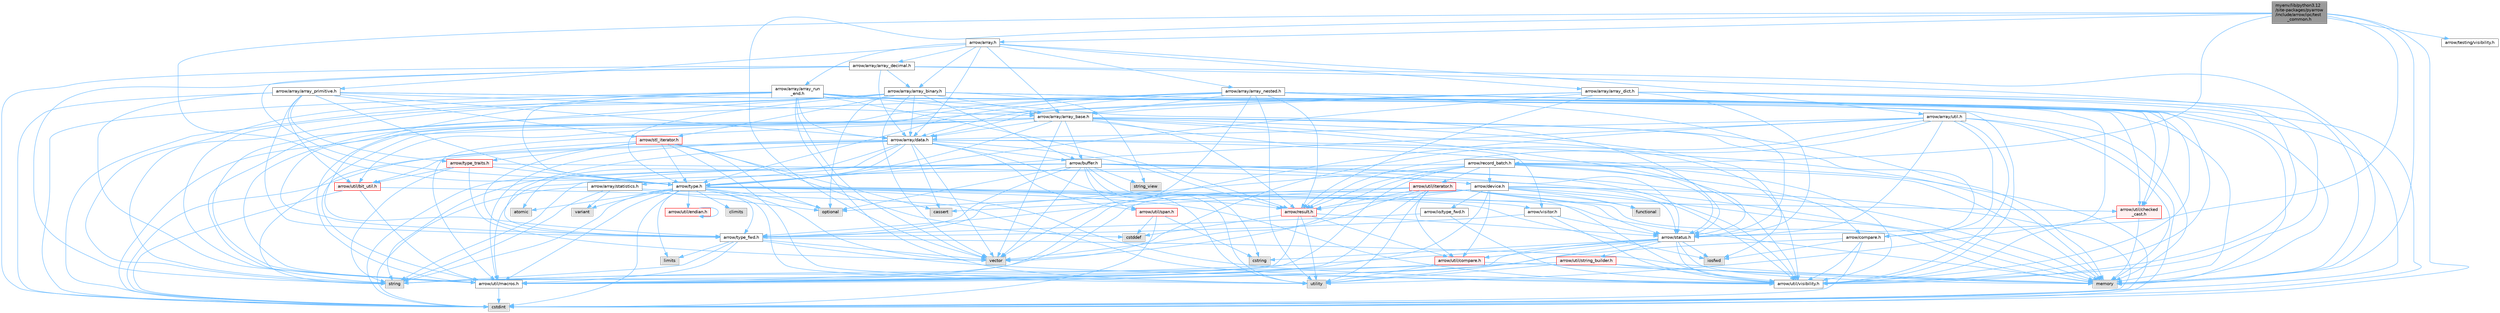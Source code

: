 digraph "myenv/lib/python3.12/site-packages/pyarrow/include/arrow/ipc/test_common.h"
{
 // LATEX_PDF_SIZE
  bgcolor="transparent";
  edge [fontname=Helvetica,fontsize=10,labelfontname=Helvetica,labelfontsize=10];
  node [fontname=Helvetica,fontsize=10,shape=box,height=0.2,width=0.4];
  Node1 [id="Node000001",label="myenv/lib/python3.12\l/site-packages/pyarrow\l/include/arrow/ipc/test\l_common.h",height=0.2,width=0.4,color="gray40", fillcolor="grey60", style="filled", fontcolor="black",tooltip=" "];
  Node1 -> Node2 [id="edge1_Node000001_Node000002",color="steelblue1",style="solid",tooltip=" "];
  Node2 [id="Node000002",label="cstdint",height=0.2,width=0.4,color="grey60", fillcolor="#E0E0E0", style="filled",tooltip=" "];
  Node1 -> Node3 [id="edge2_Node000001_Node000003",color="steelblue1",style="solid",tooltip=" "];
  Node3 [id="Node000003",label="memory",height=0.2,width=0.4,color="grey60", fillcolor="#E0E0E0", style="filled",tooltip=" "];
  Node1 -> Node4 [id="edge3_Node000001_Node000004",color="steelblue1",style="solid",tooltip=" "];
  Node4 [id="Node000004",label="vector",height=0.2,width=0.4,color="grey60", fillcolor="#E0E0E0", style="filled",tooltip=" "];
  Node1 -> Node5 [id="edge4_Node000001_Node000005",color="steelblue1",style="solid",tooltip=" "];
  Node5 [id="Node000005",label="arrow/array.h",height=0.2,width=0.4,color="grey40", fillcolor="white", style="filled",URL="$array_8h.html",tooltip=" "];
  Node5 -> Node6 [id="edge5_Node000005_Node000006",color="steelblue1",style="solid",tooltip=" "];
  Node6 [id="Node000006",label="arrow/array/array_base.h",height=0.2,width=0.4,color="grey40", fillcolor="white", style="filled",URL="$array__base_8h.html",tooltip=" "];
  Node6 -> Node2 [id="edge6_Node000006_Node000002",color="steelblue1",style="solid",tooltip=" "];
  Node6 -> Node7 [id="edge7_Node000006_Node000007",color="steelblue1",style="solid",tooltip=" "];
  Node7 [id="Node000007",label="iosfwd",height=0.2,width=0.4,color="grey60", fillcolor="#E0E0E0", style="filled",tooltip=" "];
  Node6 -> Node3 [id="edge8_Node000006_Node000003",color="steelblue1",style="solid",tooltip=" "];
  Node6 -> Node8 [id="edge9_Node000006_Node000008",color="steelblue1",style="solid",tooltip=" "];
  Node8 [id="Node000008",label="string",height=0.2,width=0.4,color="grey60", fillcolor="#E0E0E0", style="filled",tooltip=" "];
  Node6 -> Node4 [id="edge10_Node000006_Node000004",color="steelblue1",style="solid",tooltip=" "];
  Node6 -> Node9 [id="edge11_Node000006_Node000009",color="steelblue1",style="solid",tooltip=" "];
  Node9 [id="Node000009",label="arrow/array/data.h",height=0.2,width=0.4,color="grey40", fillcolor="white", style="filled",URL="$data_8h.html",tooltip=" "];
  Node9 -> Node10 [id="edge12_Node000009_Node000010",color="steelblue1",style="solid",tooltip=" "];
  Node10 [id="Node000010",label="atomic",height=0.2,width=0.4,color="grey60", fillcolor="#E0E0E0", style="filled",tooltip=" "];
  Node9 -> Node11 [id="edge13_Node000009_Node000011",color="steelblue1",style="solid",tooltip=" "];
  Node11 [id="Node000011",label="cassert",height=0.2,width=0.4,color="grey60", fillcolor="#E0E0E0", style="filled",tooltip=" "];
  Node9 -> Node2 [id="edge14_Node000009_Node000002",color="steelblue1",style="solid",tooltip=" "];
  Node9 -> Node3 [id="edge15_Node000009_Node000003",color="steelblue1",style="solid",tooltip=" "];
  Node9 -> Node12 [id="edge16_Node000009_Node000012",color="steelblue1",style="solid",tooltip=" "];
  Node12 [id="Node000012",label="utility",height=0.2,width=0.4,color="grey60", fillcolor="#E0E0E0", style="filled",tooltip=" "];
  Node9 -> Node4 [id="edge17_Node000009_Node000004",color="steelblue1",style="solid",tooltip=" "];
  Node9 -> Node13 [id="edge18_Node000009_Node000013",color="steelblue1",style="solid",tooltip=" "];
  Node13 [id="Node000013",label="arrow/array/statistics.h",height=0.2,width=0.4,color="grey40", fillcolor="white", style="filled",URL="$arrow_2array_2statistics_8h.html",tooltip=" "];
  Node13 -> Node2 [id="edge19_Node000013_Node000002",color="steelblue1",style="solid",tooltip=" "];
  Node13 -> Node14 [id="edge20_Node000013_Node000014",color="steelblue1",style="solid",tooltip=" "];
  Node14 [id="Node000014",label="optional",height=0.2,width=0.4,color="grey60", fillcolor="#E0E0E0", style="filled",tooltip=" "];
  Node13 -> Node8 [id="edge21_Node000013_Node000008",color="steelblue1",style="solid",tooltip=" "];
  Node13 -> Node15 [id="edge22_Node000013_Node000015",color="steelblue1",style="solid",tooltip=" "];
  Node15 [id="Node000015",label="variant",height=0.2,width=0.4,color="grey60", fillcolor="#E0E0E0", style="filled",tooltip=" "];
  Node13 -> Node16 [id="edge23_Node000013_Node000016",color="steelblue1",style="solid",tooltip=" "];
  Node16 [id="Node000016",label="arrow/util/visibility.h",height=0.2,width=0.4,color="grey40", fillcolor="white", style="filled",URL="$include_2arrow_2util_2visibility_8h.html",tooltip=" "];
  Node9 -> Node17 [id="edge24_Node000009_Node000017",color="steelblue1",style="solid",tooltip=" "];
  Node17 [id="Node000017",label="arrow/buffer.h",height=0.2,width=0.4,color="grey40", fillcolor="white", style="filled",URL="$buffer_8h.html",tooltip=" "];
  Node17 -> Node2 [id="edge25_Node000017_Node000002",color="steelblue1",style="solid",tooltip=" "];
  Node17 -> Node18 [id="edge26_Node000017_Node000018",color="steelblue1",style="solid",tooltip=" "];
  Node18 [id="Node000018",label="cstring",height=0.2,width=0.4,color="grey60", fillcolor="#E0E0E0", style="filled",tooltip=" "];
  Node17 -> Node3 [id="edge27_Node000017_Node000003",color="steelblue1",style="solid",tooltip=" "];
  Node17 -> Node14 [id="edge28_Node000017_Node000014",color="steelblue1",style="solid",tooltip=" "];
  Node17 -> Node8 [id="edge29_Node000017_Node000008",color="steelblue1",style="solid",tooltip=" "];
  Node17 -> Node19 [id="edge30_Node000017_Node000019",color="steelblue1",style="solid",tooltip=" "];
  Node19 [id="Node000019",label="string_view",height=0.2,width=0.4,color="grey60", fillcolor="#E0E0E0", style="filled",tooltip=" "];
  Node17 -> Node12 [id="edge31_Node000017_Node000012",color="steelblue1",style="solid",tooltip=" "];
  Node17 -> Node4 [id="edge32_Node000017_Node000004",color="steelblue1",style="solid",tooltip=" "];
  Node17 -> Node20 [id="edge33_Node000017_Node000020",color="steelblue1",style="solid",tooltip=" "];
  Node20 [id="Node000020",label="arrow/device.h",height=0.2,width=0.4,color="grey40", fillcolor="white", style="filled",URL="$device_8h.html",tooltip=" "];
  Node20 -> Node2 [id="edge34_Node000020_Node000002",color="steelblue1",style="solid",tooltip=" "];
  Node20 -> Node21 [id="edge35_Node000020_Node000021",color="steelblue1",style="solid",tooltip=" "];
  Node21 [id="Node000021",label="functional",height=0.2,width=0.4,color="grey60", fillcolor="#E0E0E0", style="filled",tooltip=" "];
  Node20 -> Node3 [id="edge36_Node000020_Node000003",color="steelblue1",style="solid",tooltip=" "];
  Node20 -> Node8 [id="edge37_Node000020_Node000008",color="steelblue1",style="solid",tooltip=" "];
  Node20 -> Node22 [id="edge38_Node000020_Node000022",color="steelblue1",style="solid",tooltip=" "];
  Node22 [id="Node000022",label="arrow/io/type_fwd.h",height=0.2,width=0.4,color="grey40", fillcolor="white", style="filled",URL="$arrow_2io_2type__fwd_8h.html",tooltip=" "];
  Node22 -> Node23 [id="edge39_Node000022_Node000023",color="steelblue1",style="solid",tooltip=" "];
  Node23 [id="Node000023",label="arrow/type_fwd.h",height=0.2,width=0.4,color="grey40", fillcolor="white", style="filled",URL="$arrow_2type__fwd_8h.html",tooltip=" "];
  Node23 -> Node24 [id="edge40_Node000023_Node000024",color="steelblue1",style="solid",tooltip=" "];
  Node24 [id="Node000024",label="limits",height=0.2,width=0.4,color="grey60", fillcolor="#E0E0E0", style="filled",tooltip=" "];
  Node23 -> Node3 [id="edge41_Node000023_Node000003",color="steelblue1",style="solid",tooltip=" "];
  Node23 -> Node8 [id="edge42_Node000023_Node000008",color="steelblue1",style="solid",tooltip=" "];
  Node23 -> Node4 [id="edge43_Node000023_Node000004",color="steelblue1",style="solid",tooltip=" "];
  Node23 -> Node25 [id="edge44_Node000023_Node000025",color="steelblue1",style="solid",tooltip=" "];
  Node25 [id="Node000025",label="arrow/util/macros.h",height=0.2,width=0.4,color="grey40", fillcolor="white", style="filled",URL="$macros_8h.html",tooltip=" "];
  Node25 -> Node2 [id="edge45_Node000025_Node000002",color="steelblue1",style="solid",tooltip=" "];
  Node23 -> Node16 [id="edge46_Node000023_Node000016",color="steelblue1",style="solid",tooltip=" "];
  Node22 -> Node16 [id="edge47_Node000022_Node000016",color="steelblue1",style="solid",tooltip=" "];
  Node20 -> Node26 [id="edge48_Node000020_Node000026",color="steelblue1",style="solid",tooltip=" "];
  Node26 [id="Node000026",label="arrow/result.h",height=0.2,width=0.4,color="red", fillcolor="#FFF0F0", style="filled",URL="$result_8h.html",tooltip=" "];
  Node26 -> Node27 [id="edge49_Node000026_Node000027",color="steelblue1",style="solid",tooltip=" "];
  Node27 [id="Node000027",label="cstddef",height=0.2,width=0.4,color="grey60", fillcolor="#E0E0E0", style="filled",tooltip=" "];
  Node26 -> Node8 [id="edge50_Node000026_Node000008",color="steelblue1",style="solid",tooltip=" "];
  Node26 -> Node12 [id="edge51_Node000026_Node000012",color="steelblue1",style="solid",tooltip=" "];
  Node26 -> Node30 [id="edge52_Node000026_Node000030",color="steelblue1",style="solid",tooltip=" "];
  Node30 [id="Node000030",label="arrow/status.h",height=0.2,width=0.4,color="grey40", fillcolor="white", style="filled",URL="$status_8h.html",tooltip=" "];
  Node30 -> Node18 [id="edge53_Node000030_Node000018",color="steelblue1",style="solid",tooltip=" "];
  Node30 -> Node7 [id="edge54_Node000030_Node000007",color="steelblue1",style="solid",tooltip=" "];
  Node30 -> Node3 [id="edge55_Node000030_Node000003",color="steelblue1",style="solid",tooltip=" "];
  Node30 -> Node8 [id="edge56_Node000030_Node000008",color="steelblue1",style="solid",tooltip=" "];
  Node30 -> Node12 [id="edge57_Node000030_Node000012",color="steelblue1",style="solid",tooltip=" "];
  Node30 -> Node31 [id="edge58_Node000030_Node000031",color="steelblue1",style="solid",tooltip=" "];
  Node31 [id="Node000031",label="arrow/util/compare.h",height=0.2,width=0.4,color="red", fillcolor="#FFF0F0", style="filled",URL="$util_2compare_8h.html",tooltip=" "];
  Node31 -> Node3 [id="edge59_Node000031_Node000003",color="steelblue1",style="solid",tooltip=" "];
  Node31 -> Node12 [id="edge60_Node000031_Node000012",color="steelblue1",style="solid",tooltip=" "];
  Node31 -> Node25 [id="edge61_Node000031_Node000025",color="steelblue1",style="solid",tooltip=" "];
  Node30 -> Node25 [id="edge62_Node000030_Node000025",color="steelblue1",style="solid",tooltip=" "];
  Node30 -> Node32 [id="edge63_Node000030_Node000032",color="steelblue1",style="solid",tooltip=" "];
  Node32 [id="Node000032",label="arrow/util/string_builder.h",height=0.2,width=0.4,color="red", fillcolor="#FFF0F0", style="filled",URL="$string__builder_8h.html",tooltip=" "];
  Node32 -> Node3 [id="edge64_Node000032_Node000003",color="steelblue1",style="solid",tooltip=" "];
  Node32 -> Node8 [id="edge65_Node000032_Node000008",color="steelblue1",style="solid",tooltip=" "];
  Node32 -> Node12 [id="edge66_Node000032_Node000012",color="steelblue1",style="solid",tooltip=" "];
  Node32 -> Node16 [id="edge67_Node000032_Node000016",color="steelblue1",style="solid",tooltip=" "];
  Node30 -> Node16 [id="edge68_Node000030_Node000016",color="steelblue1",style="solid",tooltip=" "];
  Node26 -> Node31 [id="edge69_Node000026_Node000031",color="steelblue1",style="solid",tooltip=" "];
  Node20 -> Node30 [id="edge70_Node000020_Node000030",color="steelblue1",style="solid",tooltip=" "];
  Node20 -> Node23 [id="edge71_Node000020_Node000023",color="steelblue1",style="solid",tooltip=" "];
  Node20 -> Node31 [id="edge72_Node000020_Node000031",color="steelblue1",style="solid",tooltip=" "];
  Node20 -> Node25 [id="edge73_Node000020_Node000025",color="steelblue1",style="solid",tooltip=" "];
  Node20 -> Node16 [id="edge74_Node000020_Node000016",color="steelblue1",style="solid",tooltip=" "];
  Node17 -> Node30 [id="edge75_Node000017_Node000030",color="steelblue1",style="solid",tooltip=" "];
  Node17 -> Node23 [id="edge76_Node000017_Node000023",color="steelblue1",style="solid",tooltip=" "];
  Node17 -> Node25 [id="edge77_Node000017_Node000025",color="steelblue1",style="solid",tooltip=" "];
  Node17 -> Node36 [id="edge78_Node000017_Node000036",color="steelblue1",style="solid",tooltip=" "];
  Node36 [id="Node000036",label="arrow/util/span.h",height=0.2,width=0.4,color="red", fillcolor="#FFF0F0", style="filled",URL="$span_8h.html",tooltip=" "];
  Node36 -> Node27 [id="edge79_Node000036_Node000027",color="steelblue1",style="solid",tooltip=" "];
  Node36 -> Node2 [id="edge80_Node000036_Node000002",color="steelblue1",style="solid",tooltip=" "];
  Node36 -> Node18 [id="edge81_Node000036_Node000018",color="steelblue1",style="solid",tooltip=" "];
  Node17 -> Node16 [id="edge82_Node000017_Node000016",color="steelblue1",style="solid",tooltip=" "];
  Node9 -> Node26 [id="edge83_Node000009_Node000026",color="steelblue1",style="solid",tooltip=" "];
  Node9 -> Node38 [id="edge84_Node000009_Node000038",color="steelblue1",style="solid",tooltip=" "];
  Node38 [id="Node000038",label="arrow/type.h",height=0.2,width=0.4,color="grey40", fillcolor="white", style="filled",URL="$type_8h.html",tooltip=" "];
  Node38 -> Node10 [id="edge85_Node000038_Node000010",color="steelblue1",style="solid",tooltip=" "];
  Node38 -> Node39 [id="edge86_Node000038_Node000039",color="steelblue1",style="solid",tooltip=" "];
  Node39 [id="Node000039",label="climits",height=0.2,width=0.4,color="grey60", fillcolor="#E0E0E0", style="filled",tooltip=" "];
  Node38 -> Node2 [id="edge87_Node000038_Node000002",color="steelblue1",style="solid",tooltip=" "];
  Node38 -> Node7 [id="edge88_Node000038_Node000007",color="steelblue1",style="solid",tooltip=" "];
  Node38 -> Node24 [id="edge89_Node000038_Node000024",color="steelblue1",style="solid",tooltip=" "];
  Node38 -> Node3 [id="edge90_Node000038_Node000003",color="steelblue1",style="solid",tooltip=" "];
  Node38 -> Node14 [id="edge91_Node000038_Node000014",color="steelblue1",style="solid",tooltip=" "];
  Node38 -> Node8 [id="edge92_Node000038_Node000008",color="steelblue1",style="solid",tooltip=" "];
  Node38 -> Node12 [id="edge93_Node000038_Node000012",color="steelblue1",style="solid",tooltip=" "];
  Node38 -> Node15 [id="edge94_Node000038_Node000015",color="steelblue1",style="solid",tooltip=" "];
  Node38 -> Node4 [id="edge95_Node000038_Node000004",color="steelblue1",style="solid",tooltip=" "];
  Node38 -> Node26 [id="edge96_Node000038_Node000026",color="steelblue1",style="solid",tooltip=" "];
  Node38 -> Node23 [id="edge97_Node000038_Node000023",color="steelblue1",style="solid",tooltip=" "];
  Node38 -> Node40 [id="edge98_Node000038_Node000040",color="steelblue1",style="solid",tooltip=" "];
  Node40 [id="Node000040",label="arrow/util/checked\l_cast.h",height=0.2,width=0.4,color="red", fillcolor="#FFF0F0", style="filled",URL="$checked__cast_8h.html",tooltip=" "];
  Node40 -> Node3 [id="edge99_Node000040_Node000003",color="steelblue1",style="solid",tooltip=" "];
  Node40 -> Node12 [id="edge100_Node000040_Node000012",color="steelblue1",style="solid",tooltip=" "];
  Node38 -> Node41 [id="edge101_Node000038_Node000041",color="steelblue1",style="solid",tooltip=" "];
  Node41 [id="Node000041",label="arrow/util/endian.h",height=0.2,width=0.4,color="red", fillcolor="#FFF0F0", style="filled",URL="$endian_8h.html",tooltip=" "];
  Node41 -> Node41 [id="edge102_Node000041_Node000041",color="steelblue1",style="solid",tooltip=" "];
  Node38 -> Node25 [id="edge103_Node000038_Node000025",color="steelblue1",style="solid",tooltip=" "];
  Node38 -> Node16 [id="edge104_Node000038_Node000016",color="steelblue1",style="solid",tooltip=" "];
  Node38 -> Node46 [id="edge105_Node000038_Node000046",color="steelblue1",style="solid",tooltip=" "];
  Node46 [id="Node000046",label="arrow/visitor.h",height=0.2,width=0.4,color="grey40", fillcolor="white", style="filled",URL="$visitor_8h.html",tooltip=" "];
  Node46 -> Node30 [id="edge106_Node000046_Node000030",color="steelblue1",style="solid",tooltip=" "];
  Node46 -> Node23 [id="edge107_Node000046_Node000023",color="steelblue1",style="solid",tooltip=" "];
  Node46 -> Node16 [id="edge108_Node000046_Node000016",color="steelblue1",style="solid",tooltip=" "];
  Node9 -> Node23 [id="edge109_Node000009_Node000023",color="steelblue1",style="solid",tooltip=" "];
  Node9 -> Node47 [id="edge110_Node000009_Node000047",color="steelblue1",style="solid",tooltip=" "];
  Node47 [id="Node000047",label="arrow/util/bit_util.h",height=0.2,width=0.4,color="red", fillcolor="#FFF0F0", style="filled",URL="$bit__util_8h.html",tooltip=" "];
  Node47 -> Node2 [id="edge111_Node000047_Node000002",color="steelblue1",style="solid",tooltip=" "];
  Node47 -> Node25 [id="edge112_Node000047_Node000025",color="steelblue1",style="solid",tooltip=" "];
  Node47 -> Node16 [id="edge113_Node000047_Node000016",color="steelblue1",style="solid",tooltip=" "];
  Node9 -> Node25 [id="edge114_Node000009_Node000025",color="steelblue1",style="solid",tooltip=" "];
  Node9 -> Node36 [id="edge115_Node000009_Node000036",color="steelblue1",style="solid",tooltip=" "];
  Node9 -> Node16 [id="edge116_Node000009_Node000016",color="steelblue1",style="solid",tooltip=" "];
  Node6 -> Node17 [id="edge117_Node000006_Node000017",color="steelblue1",style="solid",tooltip=" "];
  Node6 -> Node48 [id="edge118_Node000006_Node000048",color="steelblue1",style="solid",tooltip=" "];
  Node48 [id="Node000048",label="arrow/compare.h",height=0.2,width=0.4,color="grey40", fillcolor="white", style="filled",URL="$compare_8h.html",tooltip=" "];
  Node48 -> Node2 [id="edge119_Node000048_Node000002",color="steelblue1",style="solid",tooltip=" "];
  Node48 -> Node7 [id="edge120_Node000048_Node000007",color="steelblue1",style="solid",tooltip=" "];
  Node48 -> Node25 [id="edge121_Node000048_Node000025",color="steelblue1",style="solid",tooltip=" "];
  Node48 -> Node16 [id="edge122_Node000048_Node000016",color="steelblue1",style="solid",tooltip=" "];
  Node6 -> Node26 [id="edge123_Node000006_Node000026",color="steelblue1",style="solid",tooltip=" "];
  Node6 -> Node30 [id="edge124_Node000006_Node000030",color="steelblue1",style="solid",tooltip=" "];
  Node6 -> Node38 [id="edge125_Node000006_Node000038",color="steelblue1",style="solid",tooltip=" "];
  Node6 -> Node47 [id="edge126_Node000006_Node000047",color="steelblue1",style="solid",tooltip=" "];
  Node6 -> Node25 [id="edge127_Node000006_Node000025",color="steelblue1",style="solid",tooltip=" "];
  Node6 -> Node16 [id="edge128_Node000006_Node000016",color="steelblue1",style="solid",tooltip=" "];
  Node6 -> Node46 [id="edge129_Node000006_Node000046",color="steelblue1",style="solid",tooltip=" "];
  Node5 -> Node49 [id="edge130_Node000005_Node000049",color="steelblue1",style="solid",tooltip=" "];
  Node49 [id="Node000049",label="arrow/array/array_binary.h",height=0.2,width=0.4,color="grey40", fillcolor="white", style="filled",URL="$array__binary_8h.html",tooltip=" "];
  Node49 -> Node2 [id="edge131_Node000049_Node000002",color="steelblue1",style="solid",tooltip=" "];
  Node49 -> Node3 [id="edge132_Node000049_Node000003",color="steelblue1",style="solid",tooltip=" "];
  Node49 -> Node14 [id="edge133_Node000049_Node000014",color="steelblue1",style="solid",tooltip=" "];
  Node49 -> Node8 [id="edge134_Node000049_Node000008",color="steelblue1",style="solid",tooltip=" "];
  Node49 -> Node19 [id="edge135_Node000049_Node000019",color="steelblue1",style="solid",tooltip=" "];
  Node49 -> Node4 [id="edge136_Node000049_Node000004",color="steelblue1",style="solid",tooltip=" "];
  Node49 -> Node6 [id="edge137_Node000049_Node000006",color="steelblue1",style="solid",tooltip=" "];
  Node49 -> Node9 [id="edge138_Node000049_Node000009",color="steelblue1",style="solid",tooltip=" "];
  Node49 -> Node17 [id="edge139_Node000049_Node000017",color="steelblue1",style="solid",tooltip=" "];
  Node49 -> Node50 [id="edge140_Node000049_Node000050",color="steelblue1",style="solid",tooltip=" "];
  Node50 [id="Node000050",label="arrow/stl_iterator.h",height=0.2,width=0.4,color="red", fillcolor="#FFF0F0", style="filled",URL="$stl__iterator_8h.html",tooltip=" "];
  Node50 -> Node11 [id="edge141_Node000050_Node000011",color="steelblue1",style="solid",tooltip=" "];
  Node50 -> Node27 [id="edge142_Node000050_Node000027",color="steelblue1",style="solid",tooltip=" "];
  Node50 -> Node14 [id="edge143_Node000050_Node000014",color="steelblue1",style="solid",tooltip=" "];
  Node50 -> Node12 [id="edge144_Node000050_Node000012",color="steelblue1",style="solid",tooltip=" "];
  Node50 -> Node38 [id="edge145_Node000050_Node000038",color="steelblue1",style="solid",tooltip=" "];
  Node50 -> Node23 [id="edge146_Node000050_Node000023",color="steelblue1",style="solid",tooltip=" "];
  Node50 -> Node55 [id="edge147_Node000050_Node000055",color="steelblue1",style="solid",tooltip=" "];
  Node55 [id="Node000055",label="arrow/type_traits.h",height=0.2,width=0.4,color="red", fillcolor="#FFF0F0", style="filled",URL="$include_2arrow_2type__traits_8h.html",tooltip=" "];
  Node55 -> Node3 [id="edge148_Node000055_Node000003",color="steelblue1",style="solid",tooltip=" "];
  Node55 -> Node8 [id="edge149_Node000055_Node000008",color="steelblue1",style="solid",tooltip=" "];
  Node55 -> Node4 [id="edge150_Node000055_Node000004",color="steelblue1",style="solid",tooltip=" "];
  Node55 -> Node38 [id="edge151_Node000055_Node000038",color="steelblue1",style="solid",tooltip=" "];
  Node55 -> Node47 [id="edge152_Node000055_Node000047",color="steelblue1",style="solid",tooltip=" "];
  Node50 -> Node25 [id="edge153_Node000050_Node000025",color="steelblue1",style="solid",tooltip=" "];
  Node49 -> Node38 [id="edge154_Node000049_Node000038",color="steelblue1",style="solid",tooltip=" "];
  Node49 -> Node40 [id="edge155_Node000049_Node000040",color="steelblue1",style="solid",tooltip=" "];
  Node49 -> Node25 [id="edge156_Node000049_Node000025",color="steelblue1",style="solid",tooltip=" "];
  Node49 -> Node16 [id="edge157_Node000049_Node000016",color="steelblue1",style="solid",tooltip=" "];
  Node5 -> Node56 [id="edge158_Node000005_Node000056",color="steelblue1",style="solid",tooltip=" "];
  Node56 [id="Node000056",label="arrow/array/array_decimal.h",height=0.2,width=0.4,color="grey40", fillcolor="white", style="filled",URL="$array__decimal_8h.html",tooltip=" "];
  Node56 -> Node2 [id="edge159_Node000056_Node000002",color="steelblue1",style="solid",tooltip=" "];
  Node56 -> Node3 [id="edge160_Node000056_Node000003",color="steelblue1",style="solid",tooltip=" "];
  Node56 -> Node8 [id="edge161_Node000056_Node000008",color="steelblue1",style="solid",tooltip=" "];
  Node56 -> Node49 [id="edge162_Node000056_Node000049",color="steelblue1",style="solid",tooltip=" "];
  Node56 -> Node9 [id="edge163_Node000056_Node000009",color="steelblue1",style="solid",tooltip=" "];
  Node56 -> Node38 [id="edge164_Node000056_Node000038",color="steelblue1",style="solid",tooltip=" "];
  Node56 -> Node16 [id="edge165_Node000056_Node000016",color="steelblue1",style="solid",tooltip=" "];
  Node5 -> Node57 [id="edge166_Node000005_Node000057",color="steelblue1",style="solid",tooltip=" "];
  Node57 [id="Node000057",label="arrow/array/array_dict.h",height=0.2,width=0.4,color="grey40", fillcolor="white", style="filled",URL="$array__dict_8h.html",tooltip=" "];
  Node57 -> Node2 [id="edge167_Node000057_Node000002",color="steelblue1",style="solid",tooltip=" "];
  Node57 -> Node3 [id="edge168_Node000057_Node000003",color="steelblue1",style="solid",tooltip=" "];
  Node57 -> Node6 [id="edge169_Node000057_Node000006",color="steelblue1",style="solid",tooltip=" "];
  Node57 -> Node9 [id="edge170_Node000057_Node000009",color="steelblue1",style="solid",tooltip=" "];
  Node57 -> Node26 [id="edge171_Node000057_Node000026",color="steelblue1",style="solid",tooltip=" "];
  Node57 -> Node30 [id="edge172_Node000057_Node000030",color="steelblue1",style="solid",tooltip=" "];
  Node57 -> Node38 [id="edge173_Node000057_Node000038",color="steelblue1",style="solid",tooltip=" "];
  Node57 -> Node25 [id="edge174_Node000057_Node000025",color="steelblue1",style="solid",tooltip=" "];
  Node57 -> Node16 [id="edge175_Node000057_Node000016",color="steelblue1",style="solid",tooltip=" "];
  Node5 -> Node58 [id="edge176_Node000005_Node000058",color="steelblue1",style="solid",tooltip=" "];
  Node58 [id="Node000058",label="arrow/array/array_nested.h",height=0.2,width=0.4,color="grey40", fillcolor="white", style="filled",URL="$array__nested_8h.html",tooltip=" "];
  Node58 -> Node2 [id="edge177_Node000058_Node000002",color="steelblue1",style="solid",tooltip=" "];
  Node58 -> Node3 [id="edge178_Node000058_Node000003",color="steelblue1",style="solid",tooltip=" "];
  Node58 -> Node8 [id="edge179_Node000058_Node000008",color="steelblue1",style="solid",tooltip=" "];
  Node58 -> Node12 [id="edge180_Node000058_Node000012",color="steelblue1",style="solid",tooltip=" "];
  Node58 -> Node4 [id="edge181_Node000058_Node000004",color="steelblue1",style="solid",tooltip=" "];
  Node58 -> Node6 [id="edge182_Node000058_Node000006",color="steelblue1",style="solid",tooltip=" "];
  Node58 -> Node9 [id="edge183_Node000058_Node000009",color="steelblue1",style="solid",tooltip=" "];
  Node58 -> Node26 [id="edge184_Node000058_Node000026",color="steelblue1",style="solid",tooltip=" "];
  Node58 -> Node30 [id="edge185_Node000058_Node000030",color="steelblue1",style="solid",tooltip=" "];
  Node58 -> Node38 [id="edge186_Node000058_Node000038",color="steelblue1",style="solid",tooltip=" "];
  Node58 -> Node23 [id="edge187_Node000058_Node000023",color="steelblue1",style="solid",tooltip=" "];
  Node58 -> Node40 [id="edge188_Node000058_Node000040",color="steelblue1",style="solid",tooltip=" "];
  Node58 -> Node25 [id="edge189_Node000058_Node000025",color="steelblue1",style="solid",tooltip=" "];
  Node58 -> Node16 [id="edge190_Node000058_Node000016",color="steelblue1",style="solid",tooltip=" "];
  Node5 -> Node59 [id="edge191_Node000005_Node000059",color="steelblue1",style="solid",tooltip=" "];
  Node59 [id="Node000059",label="arrow/array/array_primitive.h",height=0.2,width=0.4,color="grey40", fillcolor="white", style="filled",URL="$array__primitive_8h.html",tooltip=" "];
  Node59 -> Node2 [id="edge192_Node000059_Node000002",color="steelblue1",style="solid",tooltip=" "];
  Node59 -> Node3 [id="edge193_Node000059_Node000003",color="steelblue1",style="solid",tooltip=" "];
  Node59 -> Node6 [id="edge194_Node000059_Node000006",color="steelblue1",style="solid",tooltip=" "];
  Node59 -> Node9 [id="edge195_Node000059_Node000009",color="steelblue1",style="solid",tooltip=" "];
  Node59 -> Node50 [id="edge196_Node000059_Node000050",color="steelblue1",style="solid",tooltip=" "];
  Node59 -> Node38 [id="edge197_Node000059_Node000038",color="steelblue1",style="solid",tooltip=" "];
  Node59 -> Node23 [id="edge198_Node000059_Node000023",color="steelblue1",style="solid",tooltip=" "];
  Node59 -> Node55 [id="edge199_Node000059_Node000055",color="steelblue1",style="solid",tooltip=" "];
  Node59 -> Node47 [id="edge200_Node000059_Node000047",color="steelblue1",style="solid",tooltip=" "];
  Node59 -> Node25 [id="edge201_Node000059_Node000025",color="steelblue1",style="solid",tooltip=" "];
  Node59 -> Node16 [id="edge202_Node000059_Node000016",color="steelblue1",style="solid",tooltip=" "];
  Node5 -> Node60 [id="edge203_Node000005_Node000060",color="steelblue1",style="solid",tooltip=" "];
  Node60 [id="Node000060",label="arrow/array/array_run\l_end.h",height=0.2,width=0.4,color="grey40", fillcolor="white", style="filled",URL="$array__run__end_8h.html",tooltip=" "];
  Node60 -> Node2 [id="edge204_Node000060_Node000002",color="steelblue1",style="solid",tooltip=" "];
  Node60 -> Node3 [id="edge205_Node000060_Node000003",color="steelblue1",style="solid",tooltip=" "];
  Node60 -> Node8 [id="edge206_Node000060_Node000008",color="steelblue1",style="solid",tooltip=" "];
  Node60 -> Node12 [id="edge207_Node000060_Node000012",color="steelblue1",style="solid",tooltip=" "];
  Node60 -> Node4 [id="edge208_Node000060_Node000004",color="steelblue1",style="solid",tooltip=" "];
  Node60 -> Node6 [id="edge209_Node000060_Node000006",color="steelblue1",style="solid",tooltip=" "];
  Node60 -> Node9 [id="edge210_Node000060_Node000009",color="steelblue1",style="solid",tooltip=" "];
  Node60 -> Node26 [id="edge211_Node000060_Node000026",color="steelblue1",style="solid",tooltip=" "];
  Node60 -> Node30 [id="edge212_Node000060_Node000030",color="steelblue1",style="solid",tooltip=" "];
  Node60 -> Node38 [id="edge213_Node000060_Node000038",color="steelblue1",style="solid",tooltip=" "];
  Node60 -> Node23 [id="edge214_Node000060_Node000023",color="steelblue1",style="solid",tooltip=" "];
  Node60 -> Node40 [id="edge215_Node000060_Node000040",color="steelblue1",style="solid",tooltip=" "];
  Node60 -> Node25 [id="edge216_Node000060_Node000025",color="steelblue1",style="solid",tooltip=" "];
  Node60 -> Node16 [id="edge217_Node000060_Node000016",color="steelblue1",style="solid",tooltip=" "];
  Node5 -> Node9 [id="edge218_Node000005_Node000009",color="steelblue1",style="solid",tooltip=" "];
  Node5 -> Node61 [id="edge219_Node000005_Node000061",color="steelblue1",style="solid",tooltip=" "];
  Node61 [id="Node000061",label="arrow/array/util.h",height=0.2,width=0.4,color="grey40", fillcolor="white", style="filled",URL="$array_2util_8h.html",tooltip=" "];
  Node61 -> Node2 [id="edge220_Node000061_Node000002",color="steelblue1",style="solid",tooltip=" "];
  Node61 -> Node3 [id="edge221_Node000061_Node000003",color="steelblue1",style="solid",tooltip=" "];
  Node61 -> Node4 [id="edge222_Node000061_Node000004",color="steelblue1",style="solid",tooltip=" "];
  Node61 -> Node9 [id="edge223_Node000061_Node000009",color="steelblue1",style="solid",tooltip=" "];
  Node61 -> Node48 [id="edge224_Node000061_Node000048",color="steelblue1",style="solid",tooltip=" "];
  Node61 -> Node26 [id="edge225_Node000061_Node000026",color="steelblue1",style="solid",tooltip=" "];
  Node61 -> Node30 [id="edge226_Node000061_Node000030",color="steelblue1",style="solid",tooltip=" "];
  Node61 -> Node38 [id="edge227_Node000061_Node000038",color="steelblue1",style="solid",tooltip=" "];
  Node61 -> Node25 [id="edge228_Node000061_Node000025",color="steelblue1",style="solid",tooltip=" "];
  Node61 -> Node16 [id="edge229_Node000061_Node000016",color="steelblue1",style="solid",tooltip=" "];
  Node1 -> Node62 [id="edge230_Node000001_Node000062",color="steelblue1",style="solid",tooltip=" "];
  Node62 [id="Node000062",label="arrow/record_batch.h",height=0.2,width=0.4,color="grey40", fillcolor="white", style="filled",URL="$record__batch_8h.html",tooltip=" "];
  Node62 -> Node2 [id="edge231_Node000062_Node000002",color="steelblue1",style="solid",tooltip=" "];
  Node62 -> Node3 [id="edge232_Node000062_Node000003",color="steelblue1",style="solid",tooltip=" "];
  Node62 -> Node8 [id="edge233_Node000062_Node000008",color="steelblue1",style="solid",tooltip=" "];
  Node62 -> Node4 [id="edge234_Node000062_Node000004",color="steelblue1",style="solid",tooltip=" "];
  Node62 -> Node48 [id="edge235_Node000062_Node000048",color="steelblue1",style="solid",tooltip=" "];
  Node62 -> Node20 [id="edge236_Node000062_Node000020",color="steelblue1",style="solid",tooltip=" "];
  Node62 -> Node26 [id="edge237_Node000062_Node000026",color="steelblue1",style="solid",tooltip=" "];
  Node62 -> Node30 [id="edge238_Node000062_Node000030",color="steelblue1",style="solid",tooltip=" "];
  Node62 -> Node23 [id="edge239_Node000062_Node000023",color="steelblue1",style="solid",tooltip=" "];
  Node62 -> Node63 [id="edge240_Node000062_Node000063",color="steelblue1",style="solid",tooltip=" "];
  Node63 [id="Node000063",label="arrow/util/iterator.h",height=0.2,width=0.4,color="red", fillcolor="#FFF0F0", style="filled",URL="$iterator_8h.html",tooltip=" "];
  Node63 -> Node11 [id="edge241_Node000063_Node000011",color="steelblue1",style="solid",tooltip=" "];
  Node63 -> Node21 [id="edge242_Node000063_Node000021",color="steelblue1",style="solid",tooltip=" "];
  Node63 -> Node3 [id="edge243_Node000063_Node000003",color="steelblue1",style="solid",tooltip=" "];
  Node63 -> Node14 [id="edge244_Node000063_Node000014",color="steelblue1",style="solid",tooltip=" "];
  Node63 -> Node12 [id="edge245_Node000063_Node000012",color="steelblue1",style="solid",tooltip=" "];
  Node63 -> Node4 [id="edge246_Node000063_Node000004",color="steelblue1",style="solid",tooltip=" "];
  Node63 -> Node26 [id="edge247_Node000063_Node000026",color="steelblue1",style="solid",tooltip=" "];
  Node63 -> Node30 [id="edge248_Node000063_Node000030",color="steelblue1",style="solid",tooltip=" "];
  Node63 -> Node31 [id="edge249_Node000063_Node000031",color="steelblue1",style="solid",tooltip=" "];
  Node63 -> Node25 [id="edge250_Node000063_Node000025",color="steelblue1",style="solid",tooltip=" "];
  Node63 -> Node16 [id="edge251_Node000063_Node000016",color="steelblue1",style="solid",tooltip=" "];
  Node62 -> Node25 [id="edge252_Node000062_Node000025",color="steelblue1",style="solid",tooltip=" "];
  Node62 -> Node16 [id="edge253_Node000062_Node000016",color="steelblue1",style="solid",tooltip=" "];
  Node1 -> Node30 [id="edge254_Node000001_Node000030",color="steelblue1",style="solid",tooltip=" "];
  Node1 -> Node66 [id="edge255_Node000001_Node000066",color="steelblue1",style="solid",tooltip=" "];
  Node66 [id="Node000066",label="arrow/testing/visibility.h",height=0.2,width=0.4,color="grey40", fillcolor="white", style="filled",URL="$include_2arrow_2testing_2visibility_8h.html",tooltip=" "];
  Node1 -> Node38 [id="edge256_Node000001_Node000038",color="steelblue1",style="solid",tooltip=" "];
}
